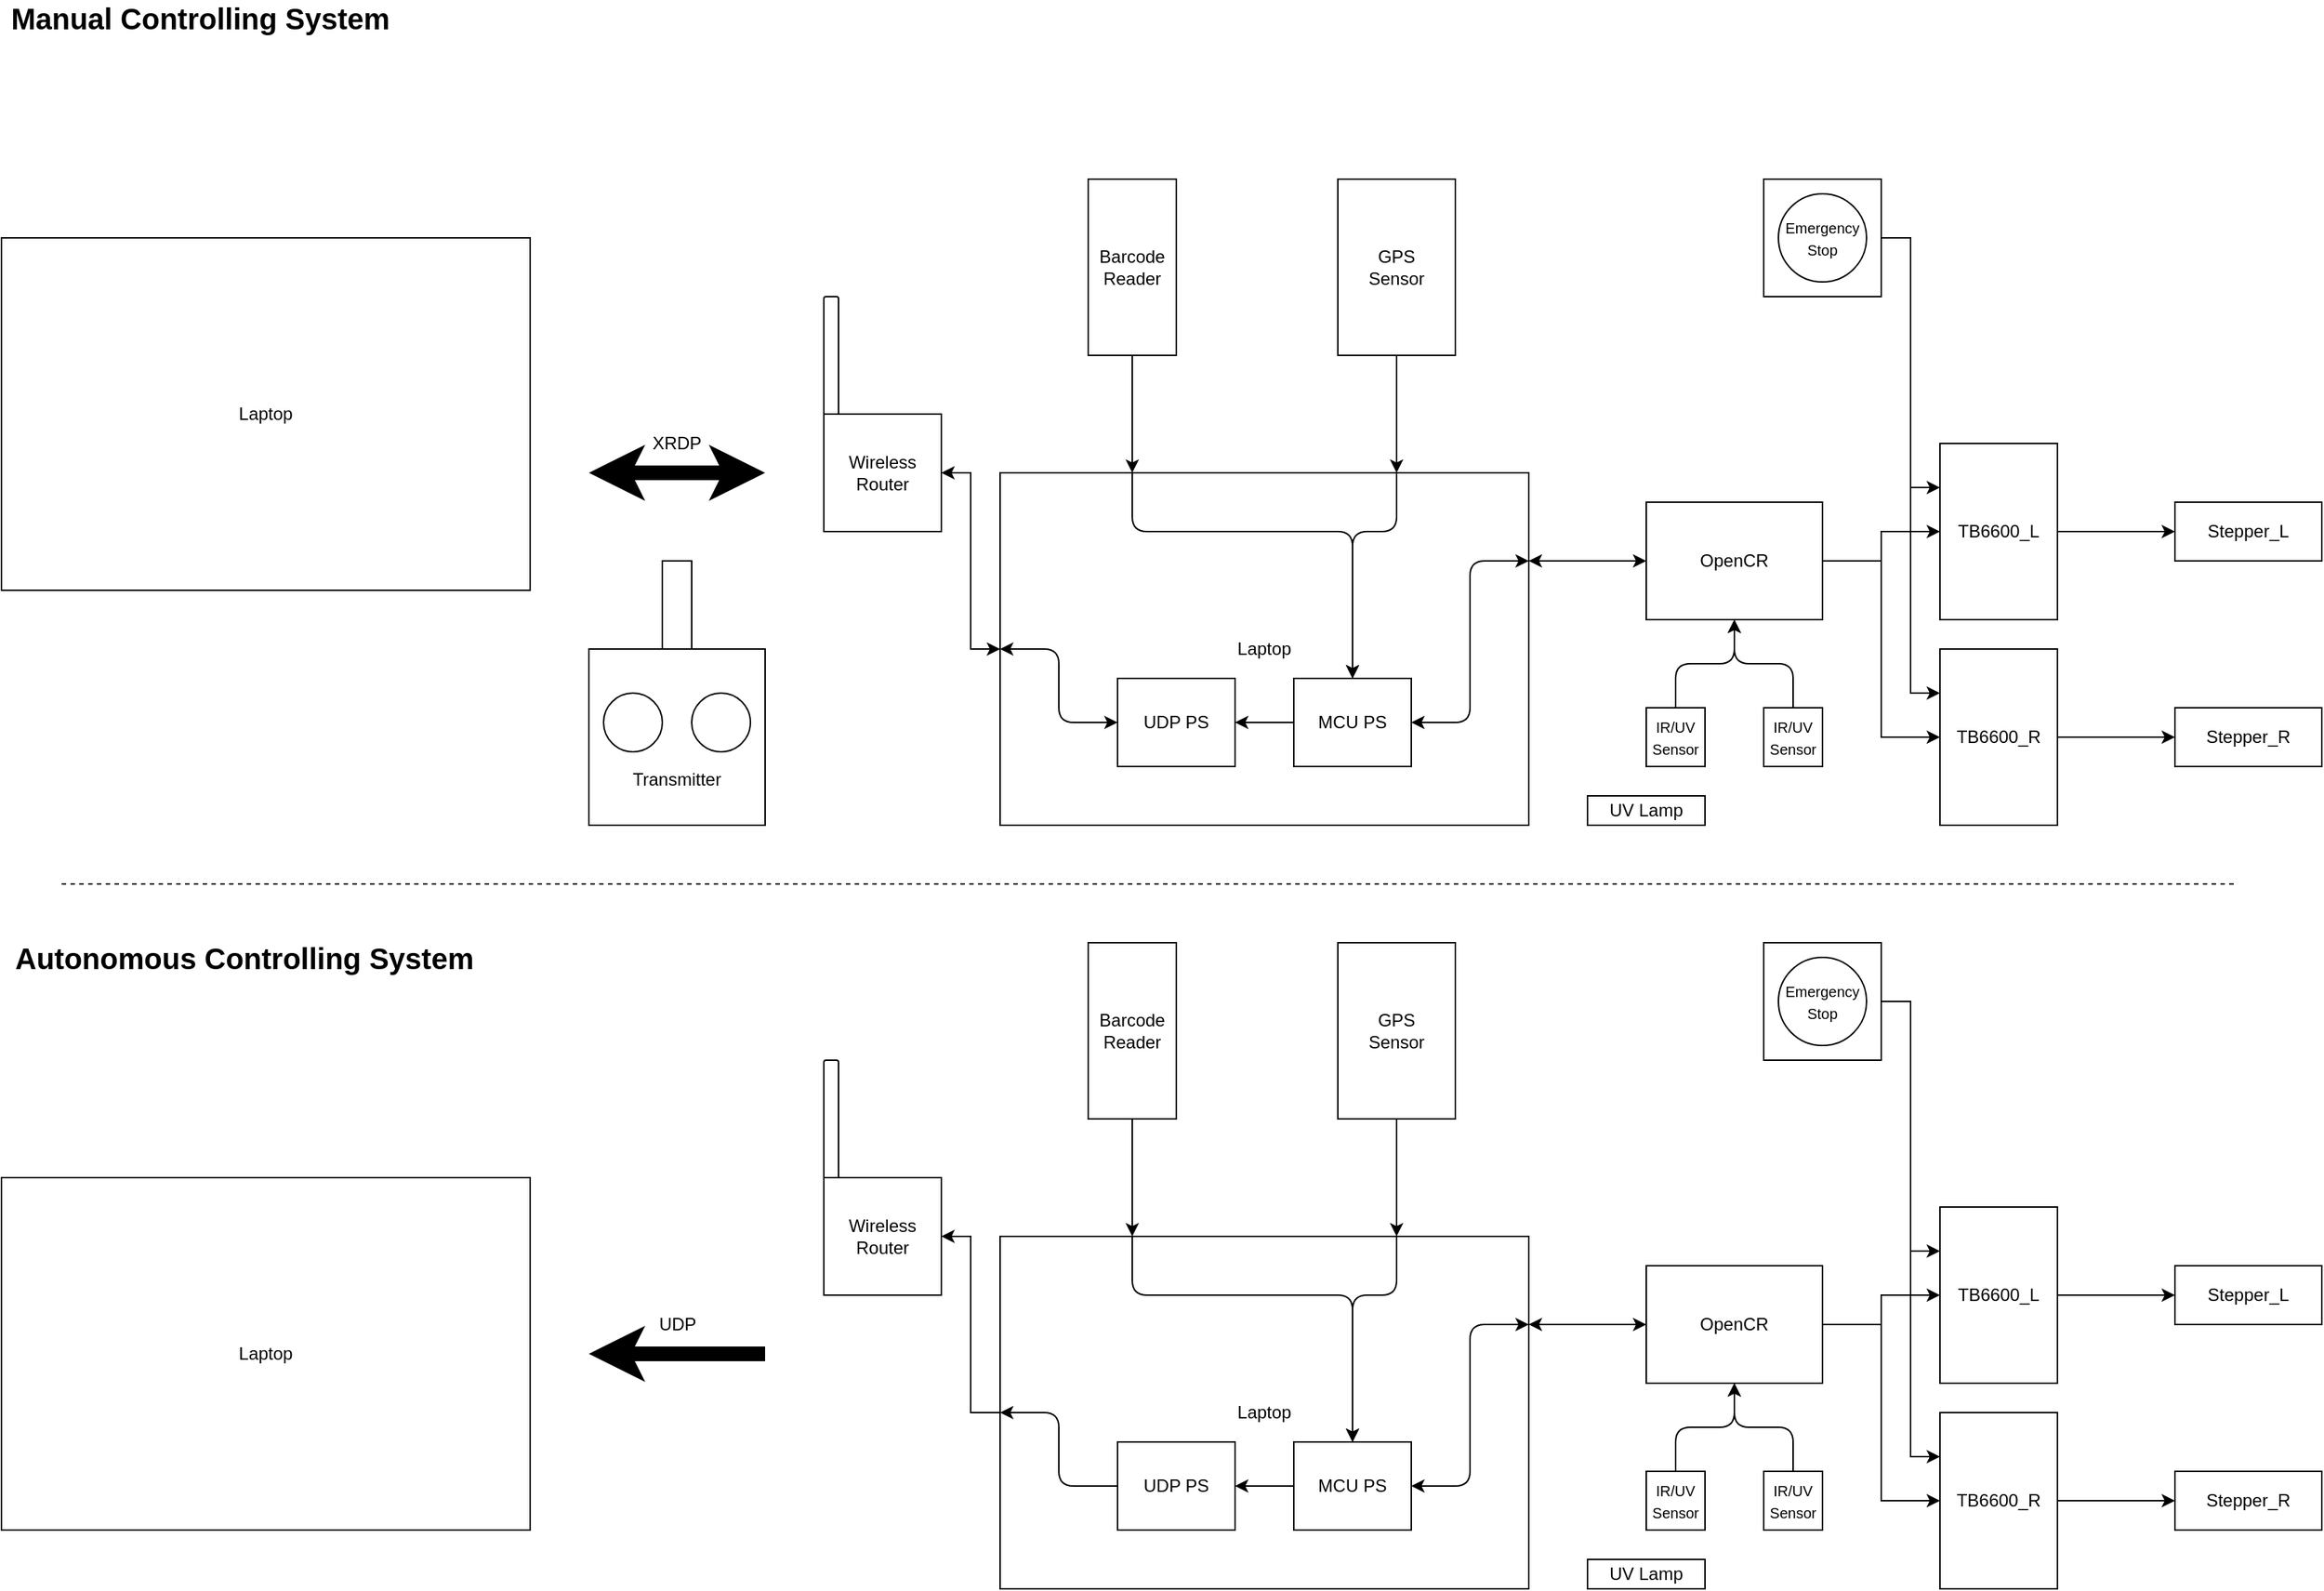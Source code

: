 <mxfile>
    <diagram id="c-PMzZYe5IgVmeHM1iRT" name="페이지-1">
        <mxGraphModel dx="1028" dy="1172" grid="1" gridSize="10" guides="1" tooltips="1" connect="1" arrows="1" fold="1" page="1" pageScale="1" pageWidth="1654" pageHeight="1169" math="0" shadow="0">
            <root>
                <mxCell id="0"/>
                <mxCell id="1" parent="0"/>
                <mxCell id="2" value="Laptop&lt;br&gt;" style="whiteSpace=wrap;html=1;" parent="1" vertex="1">
                    <mxGeometry x="40" y="200" width="360" height="240" as="geometry"/>
                </mxCell>
                <mxCell id="3" style="edgeStyle=orthogonalEdgeStyle;rounded=0;orthogonalLoop=1;jettySize=auto;html=1;entryX=0;entryY=0.5;entryDx=0;entryDy=0;" parent="1" source="5" target="32" edge="1">
                    <mxGeometry relative="1" as="geometry"/>
                </mxCell>
                <mxCell id="4" style="edgeStyle=orthogonalEdgeStyle;rounded=0;orthogonalLoop=1;jettySize=auto;html=1;entryX=0;entryY=0.5;entryDx=0;entryDy=0;" parent="1" source="5" target="35" edge="1">
                    <mxGeometry relative="1" as="geometry"/>
                </mxCell>
                <mxCell id="5" value="OpenCR" style="whiteSpace=wrap;html=1;" parent="1" vertex="1">
                    <mxGeometry x="1160" y="380" width="120" height="80" as="geometry"/>
                </mxCell>
                <mxCell id="6" style="edgeStyle=orthogonalEdgeStyle;rounded=0;orthogonalLoop=1;jettySize=auto;html=1;entryX=0.75;entryY=0;entryDx=0;entryDy=0;" parent="1" source="7" target="20" edge="1">
                    <mxGeometry relative="1" as="geometry"/>
                </mxCell>
                <mxCell id="7" value="GPS&lt;br&gt;Sensor" style="whiteSpace=wrap;html=1;" parent="1" vertex="1">
                    <mxGeometry x="950" y="160" width="80" height="120" as="geometry"/>
                </mxCell>
                <mxCell id="8" style="edgeStyle=orthogonalEdgeStyle;rounded=0;orthogonalLoop=1;jettySize=auto;html=1;entryX=0.25;entryY=0;entryDx=0;entryDy=0;" parent="1" source="9" target="20" edge="1">
                    <mxGeometry relative="1" as="geometry"/>
                </mxCell>
                <mxCell id="9" value="Barcode&lt;br&gt;Reader" style="whiteSpace=wrap;html=1;" parent="1" vertex="1">
                    <mxGeometry x="780" y="160" width="60" height="120" as="geometry"/>
                </mxCell>
                <mxCell id="10" value="" style="group" parent="1" vertex="1" connectable="0">
                    <mxGeometry x="440" y="420" width="120" height="180" as="geometry"/>
                </mxCell>
                <mxCell id="11" value="" style="group" parent="10" vertex="1" connectable="0">
                    <mxGeometry y="60" width="120" height="120" as="geometry"/>
                </mxCell>
                <mxCell id="12" value="&lt;br&gt;&lt;br&gt;&lt;br&gt;&lt;br&gt;Transmitter" style="whiteSpace=wrap;html=1;" parent="11" vertex="1">
                    <mxGeometry width="120" height="120" as="geometry"/>
                </mxCell>
                <mxCell id="13" value="" style="ellipse;whiteSpace=wrap;html=1;" parent="11" vertex="1">
                    <mxGeometry x="10" y="30" width="40" height="40" as="geometry"/>
                </mxCell>
                <mxCell id="14" value="" style="ellipse;whiteSpace=wrap;html=1;" parent="11" vertex="1">
                    <mxGeometry x="70" y="30" width="40" height="40" as="geometry"/>
                </mxCell>
                <mxCell id="15" value="" style="whiteSpace=wrap;html=1;" parent="10" vertex="1">
                    <mxGeometry x="50" width="20" height="60" as="geometry"/>
                </mxCell>
                <mxCell id="16" value="" style="endArrow=none;dashed=1;html=1;" parent="1" edge="1">
                    <mxGeometry width="50" height="50" relative="1" as="geometry">
                        <mxPoint x="1560" y="640" as="sourcePoint"/>
                        <mxPoint x="80" y="640" as="targetPoint"/>
                    </mxGeometry>
                </mxCell>
                <mxCell id="17" value="" style="group" parent="1" vertex="1" connectable="0">
                    <mxGeometry x="440" y="330" width="120" height="30" as="geometry"/>
                </mxCell>
                <mxCell id="18" value="" style="endArrow=classic;startArrow=classic;html=1;strokeWidth=10;" parent="17" edge="1">
                    <mxGeometry width="50" height="50" relative="1" as="geometry">
                        <mxPoint y="30" as="sourcePoint"/>
                        <mxPoint x="120" y="30" as="targetPoint"/>
                    </mxGeometry>
                </mxCell>
                <mxCell id="19" value="XRDP" style="text;html=1;strokeColor=none;fillColor=none;align=center;verticalAlign=middle;whiteSpace=wrap;rounded=0;" parent="17" vertex="1">
                    <mxGeometry x="40" width="40" height="20" as="geometry"/>
                </mxCell>
                <mxCell id="20" value="Laptop&lt;br&gt;" style="whiteSpace=wrap;html=1;" parent="1" vertex="1">
                    <mxGeometry x="720" y="360" width="360" height="240" as="geometry"/>
                </mxCell>
                <mxCell id="21" value="" style="endArrow=classic;startArrow=classic;html=1;exitX=1;exitY=0.5;exitDx=0;exitDy=0;entryX=0;entryY=0.5;entryDx=0;entryDy=0;rounded=0;" parent="1" source="47" target="20" edge="1">
                    <mxGeometry width="50" height="50" relative="1" as="geometry">
                        <mxPoint x="680" y="360" as="sourcePoint"/>
                        <mxPoint x="810" y="385" as="targetPoint"/>
                        <Array as="points">
                            <mxPoint x="700" y="360"/>
                            <mxPoint x="700" y="480"/>
                        </Array>
                    </mxGeometry>
                </mxCell>
                <mxCell id="22" value="" style="endArrow=classic;startArrow=classic;html=1;exitX=1;exitY=0.25;exitDx=0;exitDy=0;entryX=0;entryY=0.5;entryDx=0;entryDy=0;" parent="1" source="20" target="5" edge="1">
                    <mxGeometry width="50" height="50" relative="1" as="geometry">
                        <mxPoint x="1070" y="255" as="sourcePoint"/>
                        <mxPoint x="1240" y="280" as="targetPoint"/>
                    </mxGeometry>
                </mxCell>
                <mxCell id="23" value="&lt;b&gt;&lt;font style=&quot;font-size: 20px&quot;&gt;Manual Controlling System&lt;/font&gt;&lt;/b&gt;" style="text;html=1;align=center;verticalAlign=middle;resizable=0;points=[];autosize=1;strokeColor=none;" parent="1" vertex="1">
                    <mxGeometry x="40" y="40" width="270" height="20" as="geometry"/>
                </mxCell>
                <mxCell id="24" value="&lt;b&gt;&lt;font style=&quot;font-size: 20px&quot;&gt;Autonomous&amp;nbsp;Controlling System&lt;/font&gt;&lt;/b&gt;" style="text;html=1;align=center;verticalAlign=middle;resizable=0;points=[];autosize=1;strokeColor=none;" parent="1" vertex="1">
                    <mxGeometry x="40" y="680" width="330" height="20" as="geometry"/>
                </mxCell>
                <mxCell id="25" style="edgeStyle=orthogonalEdgeStyle;rounded=0;orthogonalLoop=1;jettySize=auto;html=1;entryX=1;entryY=0.5;entryDx=0;entryDy=0;" parent="1" source="26" target="44" edge="1">
                    <mxGeometry relative="1" as="geometry"/>
                </mxCell>
                <mxCell id="26" value="Laptop&lt;br&gt;" style="whiteSpace=wrap;html=1;" parent="1" vertex="1">
                    <mxGeometry x="720" y="880" width="360" height="240" as="geometry"/>
                </mxCell>
                <mxCell id="27" style="edgeStyle=orthogonalEdgeStyle;rounded=0;orthogonalLoop=1;jettySize=auto;html=1;entryX=0;entryY=0.5;entryDx=0;entryDy=0;" parent="1" source="29" target="38" edge="1">
                    <mxGeometry relative="1" as="geometry"/>
                </mxCell>
                <mxCell id="28" style="edgeStyle=orthogonalEdgeStyle;rounded=0;orthogonalLoop=1;jettySize=auto;html=1;entryX=0;entryY=0.5;entryDx=0;entryDy=0;" parent="1" source="29" target="41" edge="1">
                    <mxGeometry relative="1" as="geometry"/>
                </mxCell>
                <mxCell id="29" value="OpenCR" style="whiteSpace=wrap;html=1;" parent="1" vertex="1">
                    <mxGeometry x="1160" y="900" width="120" height="80" as="geometry"/>
                </mxCell>
                <mxCell id="30" value="Stepper_L" style="rounded=0;whiteSpace=wrap;html=1;" parent="1" vertex="1">
                    <mxGeometry x="1520" y="380" width="100" height="40" as="geometry"/>
                </mxCell>
                <mxCell id="31" style="edgeStyle=orthogonalEdgeStyle;rounded=0;orthogonalLoop=1;jettySize=auto;html=1;entryX=0;entryY=0.5;entryDx=0;entryDy=0;" parent="1" source="32" target="30" edge="1">
                    <mxGeometry relative="1" as="geometry"/>
                </mxCell>
                <mxCell id="32" value="TB6600_L" style="whiteSpace=wrap;html=1;" parent="1" vertex="1">
                    <mxGeometry x="1360" y="340" width="80" height="120" as="geometry"/>
                </mxCell>
                <mxCell id="33" value="Stepper_R" style="rounded=0;whiteSpace=wrap;html=1;" parent="1" vertex="1">
                    <mxGeometry x="1520" y="520" width="100" height="40" as="geometry"/>
                </mxCell>
                <mxCell id="34" style="edgeStyle=orthogonalEdgeStyle;rounded=0;orthogonalLoop=1;jettySize=auto;html=1;entryX=0;entryY=0.5;entryDx=0;entryDy=0;" parent="1" source="35" target="33" edge="1">
                    <mxGeometry relative="1" as="geometry"/>
                </mxCell>
                <mxCell id="35" value="TB6600_R" style="whiteSpace=wrap;html=1;" parent="1" vertex="1">
                    <mxGeometry x="1360" y="480" width="80" height="120" as="geometry"/>
                </mxCell>
                <mxCell id="36" value="Stepper_L" style="rounded=0;whiteSpace=wrap;html=1;" parent="1" vertex="1">
                    <mxGeometry x="1520" y="900" width="100" height="40" as="geometry"/>
                </mxCell>
                <mxCell id="37" style="edgeStyle=orthogonalEdgeStyle;rounded=0;orthogonalLoop=1;jettySize=auto;html=1;entryX=0;entryY=0.5;entryDx=0;entryDy=0;" parent="1" source="38" target="36" edge="1">
                    <mxGeometry relative="1" as="geometry"/>
                </mxCell>
                <mxCell id="38" value="TB6600_L" style="whiteSpace=wrap;html=1;" parent="1" vertex="1">
                    <mxGeometry x="1360" y="860" width="80" height="120" as="geometry"/>
                </mxCell>
                <mxCell id="39" value="Stepper_R" style="rounded=0;whiteSpace=wrap;html=1;" parent="1" vertex="1">
                    <mxGeometry x="1520" y="1040" width="100" height="40" as="geometry"/>
                </mxCell>
                <mxCell id="40" style="edgeStyle=orthogonalEdgeStyle;rounded=0;orthogonalLoop=1;jettySize=auto;html=1;entryX=0;entryY=0.5;entryDx=0;entryDy=0;" parent="1" source="41" target="39" edge="1">
                    <mxGeometry relative="1" as="geometry"/>
                </mxCell>
                <mxCell id="41" value="TB6600_R" style="whiteSpace=wrap;html=1;" parent="1" vertex="1">
                    <mxGeometry x="1360" y="1000" width="80" height="120" as="geometry"/>
                </mxCell>
                <mxCell id="42" value="" style="group" parent="1" vertex="1" connectable="0">
                    <mxGeometry x="600" y="760" width="80" height="160" as="geometry"/>
                </mxCell>
                <mxCell id="43" value="" style="rounded=1;whiteSpace=wrap;html=1;" parent="42" vertex="1">
                    <mxGeometry width="10" height="120" as="geometry"/>
                </mxCell>
                <mxCell id="44" value="Wireless Router" style="whiteSpace=wrap;html=1;" parent="42" vertex="1">
                    <mxGeometry y="80" width="80" height="80" as="geometry"/>
                </mxCell>
                <mxCell id="45" value="" style="group" parent="1" vertex="1" connectable="0">
                    <mxGeometry x="600" y="240" width="80" height="160" as="geometry"/>
                </mxCell>
                <mxCell id="46" value="" style="rounded=1;whiteSpace=wrap;html=1;" parent="45" vertex="1">
                    <mxGeometry width="10" height="120" as="geometry"/>
                </mxCell>
                <mxCell id="47" value="Wireless Router" style="whiteSpace=wrap;html=1;" parent="45" vertex="1">
                    <mxGeometry y="80" width="80" height="80" as="geometry"/>
                </mxCell>
                <mxCell id="48" value="Laptop&lt;br&gt;" style="whiteSpace=wrap;html=1;" parent="1" vertex="1">
                    <mxGeometry x="40" y="840" width="360" height="240" as="geometry"/>
                </mxCell>
                <mxCell id="49" value="" style="endArrow=classic;startArrow=classic;html=1;exitX=1;exitY=0.25;exitDx=0;exitDy=0;entryX=0;entryY=0.5;entryDx=0;entryDy=0;" parent="1" source="26" target="29" edge="1">
                    <mxGeometry width="50" height="50" relative="1" as="geometry">
                        <mxPoint x="1080" y="840" as="sourcePoint"/>
                        <mxPoint x="1160" y="840" as="targetPoint"/>
                    </mxGeometry>
                </mxCell>
                <mxCell id="50" value="" style="group" parent="1" vertex="1" connectable="0">
                    <mxGeometry x="1240" y="160" width="80" height="80" as="geometry"/>
                </mxCell>
                <mxCell id="51" value="" style="rounded=0;whiteSpace=wrap;html=1;" parent="50" vertex="1">
                    <mxGeometry width="80" height="80" as="geometry"/>
                </mxCell>
                <mxCell id="52" value="&lt;font style=&quot;font-size: 10px&quot;&gt;Emergency&lt;br&gt;Stop&lt;/font&gt;" style="ellipse;whiteSpace=wrap;html=1;aspect=fixed;" parent="50" vertex="1">
                    <mxGeometry x="10" y="10" width="60" height="60" as="geometry"/>
                </mxCell>
                <mxCell id="53" style="edgeStyle=orthogonalEdgeStyle;rounded=0;orthogonalLoop=1;jettySize=auto;html=1;entryX=0.75;entryY=0;entryDx=0;entryDy=0;" parent="1" source="54" target="26" edge="1">
                    <mxGeometry relative="1" as="geometry"/>
                </mxCell>
                <mxCell id="54" value="GPS&lt;br&gt;Sensor" style="whiteSpace=wrap;html=1;" parent="1" vertex="1">
                    <mxGeometry x="950" y="680" width="80" height="120" as="geometry"/>
                </mxCell>
                <mxCell id="55" value="" style="group" parent="1" vertex="1" connectable="0">
                    <mxGeometry x="1240" y="680" width="80" height="80" as="geometry"/>
                </mxCell>
                <mxCell id="56" value="" style="rounded=0;whiteSpace=wrap;html=1;" parent="55" vertex="1">
                    <mxGeometry width="80" height="80" as="geometry"/>
                </mxCell>
                <mxCell id="57" value="&lt;font style=&quot;font-size: 10px&quot;&gt;Emergency&lt;br&gt;Stop&lt;/font&gt;" style="ellipse;whiteSpace=wrap;html=1;aspect=fixed;" parent="55" vertex="1">
                    <mxGeometry x="10" y="10" width="60" height="60" as="geometry"/>
                </mxCell>
                <mxCell id="58" style="edgeStyle=orthogonalEdgeStyle;rounded=0;orthogonalLoop=1;jettySize=auto;html=1;entryX=0.25;entryY=0;entryDx=0;entryDy=0;" parent="1" source="59" target="26" edge="1">
                    <mxGeometry relative="1" as="geometry"/>
                </mxCell>
                <mxCell id="59" value="Barcode&lt;br&gt;Reader" style="whiteSpace=wrap;html=1;" parent="1" vertex="1">
                    <mxGeometry x="780" y="680" width="60" height="120" as="geometry"/>
                </mxCell>
                <mxCell id="60" value="UDP PS" style="whiteSpace=wrap;html=1;" parent="1" vertex="1">
                    <mxGeometry x="800" y="1020" width="80" height="60" as="geometry"/>
                </mxCell>
                <mxCell id="61" style="edgeStyle=orthogonalEdgeStyle;rounded=0;orthogonalLoop=1;jettySize=auto;html=1;entryX=1;entryY=0.5;entryDx=0;entryDy=0;" parent="1" source="62" target="60" edge="1">
                    <mxGeometry relative="1" as="geometry"/>
                </mxCell>
                <mxCell id="62" value="MCU PS" style="whiteSpace=wrap;html=1;" parent="1" vertex="1">
                    <mxGeometry x="920" y="1020" width="80" height="60" as="geometry"/>
                </mxCell>
                <mxCell id="63" value="" style="endArrow=classic;html=1;exitX=0.75;exitY=0;exitDx=0;exitDy=0;entryX=0.5;entryY=0;entryDx=0;entryDy=0;" parent="1" source="26" target="62" edge="1">
                    <mxGeometry width="50" height="50" relative="1" as="geometry">
                        <mxPoint x="1070" y="860" as="sourcePoint"/>
                        <mxPoint x="1120" y="810" as="targetPoint"/>
                        <Array as="points">
                            <mxPoint x="990" y="920"/>
                            <mxPoint x="960" y="920"/>
                        </Array>
                    </mxGeometry>
                </mxCell>
                <mxCell id="64" style="edgeStyle=orthogonalEdgeStyle;rounded=0;orthogonalLoop=1;jettySize=auto;html=1;entryX=0;entryY=0.25;entryDx=0;entryDy=0;" parent="1" source="51" target="32" edge="1">
                    <mxGeometry relative="1" as="geometry"/>
                </mxCell>
                <mxCell id="65" style="edgeStyle=orthogonalEdgeStyle;rounded=0;orthogonalLoop=1;jettySize=auto;html=1;entryX=0;entryY=0.25;entryDx=0;entryDy=0;" parent="1" source="51" target="35" edge="1">
                    <mxGeometry relative="1" as="geometry"/>
                </mxCell>
                <mxCell id="66" style="edgeStyle=orthogonalEdgeStyle;rounded=0;orthogonalLoop=1;jettySize=auto;html=1;entryX=0;entryY=0.25;entryDx=0;entryDy=0;" parent="1" source="56" target="38" edge="1">
                    <mxGeometry relative="1" as="geometry"/>
                </mxCell>
                <mxCell id="67" style="edgeStyle=orthogonalEdgeStyle;rounded=0;orthogonalLoop=1;jettySize=auto;html=1;entryX=0;entryY=0.25;entryDx=0;entryDy=0;" parent="1" source="56" target="41" edge="1">
                    <mxGeometry relative="1" as="geometry"/>
                </mxCell>
                <mxCell id="68" value="" style="endArrow=classic;html=1;exitX=0.25;exitY=0;exitDx=0;exitDy=0;entryX=0.5;entryY=0;entryDx=0;entryDy=0;" parent="1" source="26" target="62" edge="1">
                    <mxGeometry width="50" height="50" relative="1" as="geometry">
                        <mxPoint x="900" y="910" as="sourcePoint"/>
                        <mxPoint x="870" y="1060" as="targetPoint"/>
                        <Array as="points">
                            <mxPoint x="810" y="920"/>
                            <mxPoint x="960" y="920"/>
                        </Array>
                    </mxGeometry>
                </mxCell>
                <mxCell id="69" value="" style="endArrow=classic;html=1;exitX=0;exitY=0.5;exitDx=0;exitDy=0;entryX=0;entryY=0.5;entryDx=0;entryDy=0;" parent="1" source="60" target="26" edge="1">
                    <mxGeometry width="50" height="50" relative="1" as="geometry">
                        <mxPoint x="930" y="820" as="sourcePoint"/>
                        <mxPoint x="980" y="770" as="targetPoint"/>
                        <Array as="points">
                            <mxPoint x="760" y="1050"/>
                            <mxPoint x="760" y="1000"/>
                        </Array>
                    </mxGeometry>
                </mxCell>
                <mxCell id="70" value="UDP PS" style="whiteSpace=wrap;html=1;" parent="1" vertex="1">
                    <mxGeometry x="800" y="500" width="80" height="60" as="geometry"/>
                </mxCell>
                <mxCell id="71" style="edgeStyle=orthogonalEdgeStyle;rounded=0;orthogonalLoop=1;jettySize=auto;html=1;entryX=1;entryY=0.5;entryDx=0;entryDy=0;" parent="1" source="72" target="70" edge="1">
                    <mxGeometry relative="1" as="geometry"/>
                </mxCell>
                <mxCell id="72" value="MCU PS" style="whiteSpace=wrap;html=1;" parent="1" vertex="1">
                    <mxGeometry x="920" y="500" width="80" height="60" as="geometry"/>
                </mxCell>
                <mxCell id="73" value="" style="endArrow=classic;html=1;exitX=0.75;exitY=0;exitDx=0;exitDy=0;entryX=0.5;entryY=0;entryDx=0;entryDy=0;" parent="1" source="20" target="72" edge="1">
                    <mxGeometry width="50" height="50" relative="1" as="geometry">
                        <mxPoint x="990" y="360" as="sourcePoint"/>
                        <mxPoint x="960" y="500" as="targetPoint"/>
                        <Array as="points">
                            <mxPoint x="990" y="400"/>
                            <mxPoint x="960" y="400"/>
                        </Array>
                    </mxGeometry>
                </mxCell>
                <mxCell id="74" value="" style="endArrow=classic;html=1;exitX=0.25;exitY=0;exitDx=0;exitDy=0;entryX=0.5;entryY=0;entryDx=0;entryDy=0;" parent="1" source="20" target="72" edge="1">
                    <mxGeometry width="50" height="50" relative="1" as="geometry">
                        <mxPoint x="810" y="360.0" as="sourcePoint"/>
                        <mxPoint x="960" y="500.0" as="targetPoint"/>
                        <Array as="points">
                            <mxPoint x="810" y="400"/>
                            <mxPoint x="960" y="400"/>
                        </Array>
                    </mxGeometry>
                </mxCell>
                <mxCell id="75" value="" style="endArrow=classic;startArrow=classic;html=1;exitX=0;exitY=0.5;exitDx=0;exitDy=0;entryX=0;entryY=0.5;entryDx=0;entryDy=0;rounded=1;" parent="1" source="20" target="70" edge="1">
                    <mxGeometry width="50" height="50" relative="1" as="geometry">
                        <mxPoint x="740" y="460" as="sourcePoint"/>
                        <mxPoint x="780" y="580" as="targetPoint"/>
                        <Array as="points">
                            <mxPoint x="760" y="480"/>
                            <mxPoint x="760" y="530"/>
                        </Array>
                    </mxGeometry>
                </mxCell>
                <mxCell id="76" value="" style="endArrow=classic;startArrow=classic;html=1;exitX=1;exitY=0.25;exitDx=0;exitDy=0;entryX=1;entryY=0.5;entryDx=0;entryDy=0;rounded=1;" parent="1" source="20" target="72" edge="1">
                    <mxGeometry width="50" height="50" relative="1" as="geometry">
                        <mxPoint x="990" y="455" as="sourcePoint"/>
                        <mxPoint x="1070" y="505" as="targetPoint"/>
                        <Array as="points">
                            <mxPoint x="1040" y="420"/>
                            <mxPoint x="1040" y="530"/>
                        </Array>
                    </mxGeometry>
                </mxCell>
                <mxCell id="77" value="" style="endArrow=classic;startArrow=classic;html=1;exitX=1;exitY=0.25;exitDx=0;exitDy=0;entryX=1;entryY=0.5;entryDx=0;entryDy=0;rounded=1;" parent="1" source="26" target="62" edge="1">
                    <mxGeometry width="50" height="50" relative="1" as="geometry">
                        <mxPoint x="1090" y="940" as="sourcePoint"/>
                        <mxPoint x="1010" y="1050" as="targetPoint"/>
                        <Array as="points">
                            <mxPoint x="1040" y="940"/>
                            <mxPoint x="1040" y="1050"/>
                        </Array>
                    </mxGeometry>
                </mxCell>
                <mxCell id="78" style="edgeStyle=orthogonalEdgeStyle;rounded=1;orthogonalLoop=1;jettySize=auto;html=1;entryX=0.5;entryY=1;entryDx=0;entryDy=0;" parent="1" source="79" target="29" edge="1">
                    <mxGeometry relative="1" as="geometry"/>
                </mxCell>
                <mxCell id="79" value="&lt;font style=&quot;font-size: 10px&quot;&gt;IR/UV Sensor&lt;/font&gt;" style="whiteSpace=wrap;html=1;" parent="1" vertex="1">
                    <mxGeometry x="1160" y="1040" width="40" height="40" as="geometry"/>
                </mxCell>
                <mxCell id="80" style="edgeStyle=orthogonalEdgeStyle;rounded=1;orthogonalLoop=1;jettySize=auto;html=1;entryX=0.5;entryY=1;entryDx=0;entryDy=0;" parent="1" source="81" target="29" edge="1">
                    <mxGeometry relative="1" as="geometry"/>
                </mxCell>
                <mxCell id="81" value="&lt;font style=&quot;font-size: 10px&quot;&gt;IR/UV Sensor&lt;/font&gt;" style="whiteSpace=wrap;html=1;" parent="1" vertex="1">
                    <mxGeometry x="1240" y="1040" width="40" height="40" as="geometry"/>
                </mxCell>
                <mxCell id="82" style="edgeStyle=orthogonalEdgeStyle;rounded=1;orthogonalLoop=1;jettySize=auto;html=1;entryX=0.5;entryY=1;entryDx=0;entryDy=0;" parent="1" source="83" target="5" edge="1">
                    <mxGeometry relative="1" as="geometry"/>
                </mxCell>
                <mxCell id="83" value="&lt;font style=&quot;font-size: 10px&quot;&gt;IR/UV Sensor&lt;/font&gt;" style="whiteSpace=wrap;html=1;" parent="1" vertex="1">
                    <mxGeometry x="1160" y="520" width="40" height="40" as="geometry"/>
                </mxCell>
                <mxCell id="84" style="edgeStyle=orthogonalEdgeStyle;rounded=1;orthogonalLoop=1;jettySize=auto;html=1;entryX=0.5;entryY=1;entryDx=0;entryDy=0;" parent="1" source="85" target="5" edge="1">
                    <mxGeometry relative="1" as="geometry"/>
                </mxCell>
                <mxCell id="85" value="&lt;font style=&quot;font-size: 10px&quot;&gt;IR/UV Sensor&lt;/font&gt;" style="whiteSpace=wrap;html=1;" parent="1" vertex="1">
                    <mxGeometry x="1240" y="520" width="40" height="40" as="geometry"/>
                </mxCell>
                <mxCell id="86" value="UV Lamp" style="whiteSpace=wrap;html=1;" parent="1" vertex="1">
                    <mxGeometry x="1120" y="580" width="80" height="20" as="geometry"/>
                </mxCell>
                <mxCell id="87" value="UV Lamp" style="whiteSpace=wrap;html=1;" parent="1" vertex="1">
                    <mxGeometry x="1120" y="1100" width="80" height="20" as="geometry"/>
                </mxCell>
                <mxCell id="88" value="" style="group" parent="1" vertex="1" connectable="0">
                    <mxGeometry x="440" y="930" width="120" height="30" as="geometry"/>
                </mxCell>
                <mxCell id="89" value="" style="endArrow=classic;html=1;strokeWidth=10;" parent="88" edge="1">
                    <mxGeometry width="50" height="50" relative="1" as="geometry">
                        <mxPoint x="120" y="30" as="sourcePoint"/>
                        <mxPoint y="30" as="targetPoint"/>
                    </mxGeometry>
                </mxCell>
                <mxCell id="90" value="UDP" style="text;html=1;align=center;verticalAlign=middle;resizable=0;points=[];autosize=1;strokeColor=none;" parent="88" vertex="1">
                    <mxGeometry x="40" width="40" height="20" as="geometry"/>
                </mxCell>
            </root>
        </mxGraphModel>
    </diagram>
</mxfile>